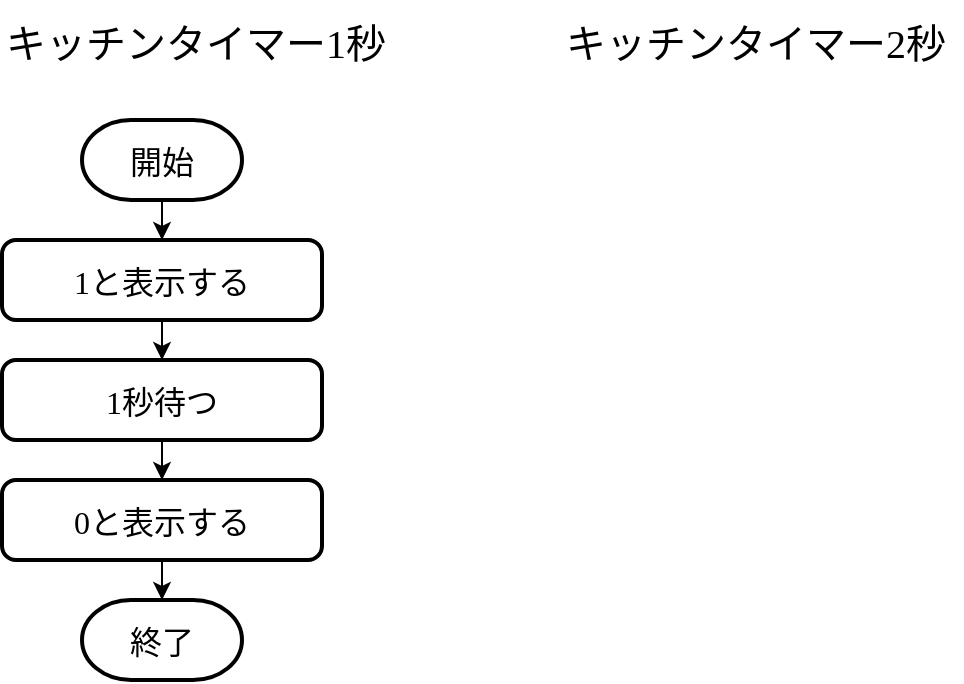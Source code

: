 <mxfile version="21.3.8" type="device">
  <diagram name="ページ1" id="D5p3RVC4t98DR3PqROP9">
    <mxGraphModel dx="794" dy="438" grid="1" gridSize="10" guides="1" tooltips="1" connect="1" arrows="1" fold="1" page="1" pageScale="1" pageWidth="1169" pageHeight="827" math="0" shadow="0">
      <root>
        <mxCell id="0" />
        <mxCell id="1" parent="0" />
        <mxCell id="StKes1Bay4Hae8yV6QAt-6" value="" style="edgeStyle=orthogonalEdgeStyle;rounded=0;orthogonalLoop=1;jettySize=auto;exitX=0.5;exitY=1;exitDx=0;exitDy=0;exitPerimeter=0;fontFamily=BIZ UDPGothic;fontSize=16;" parent="1" source="StKes1Bay4Hae8yV6QAt-1" target="StKes1Bay4Hae8yV6QAt-3" edge="1">
          <mxGeometry relative="1" as="geometry" />
        </mxCell>
        <mxCell id="StKes1Bay4Hae8yV6QAt-1" value="開始" style="strokeWidth=2;shape=mxgraph.flowchart.terminator;fontFamily=BIZ UDPGothic;fontSize=16;" parent="1" vertex="1">
          <mxGeometry x="80" y="100" width="80" height="40" as="geometry" />
        </mxCell>
        <mxCell id="StKes1Bay4Hae8yV6QAt-2" value="終了" style="strokeWidth=2;shape=mxgraph.flowchart.terminator;fontFamily=BIZ UDPGothic;fontSize=16;" parent="1" vertex="1">
          <mxGeometry x="80" y="340" width="80" height="40" as="geometry" />
        </mxCell>
        <mxCell id="StKes1Bay4Hae8yV6QAt-7" value="" style="edgeStyle=orthogonalEdgeStyle;rounded=0;orthogonalLoop=1;jettySize=auto;exitX=0.5;exitY=1;exitDx=0;exitDy=0;entryX=0.5;entryY=0;entryDx=0;entryDy=0;fontFamily=BIZ UDPGothic;fontSize=16;" parent="1" source="StKes1Bay4Hae8yV6QAt-3" target="StKes1Bay4Hae8yV6QAt-4" edge="1">
          <mxGeometry relative="1" as="geometry" />
        </mxCell>
        <mxCell id="StKes1Bay4Hae8yV6QAt-3" value="1と表示する" style="rounded=1;absoluteArcSize=1;arcSize=14;strokeWidth=2;fontFamily=BIZ UDPGothic;fontSize=16;" parent="1" vertex="1">
          <mxGeometry x="40" y="160" width="160" height="40" as="geometry" />
        </mxCell>
        <mxCell id="StKes1Bay4Hae8yV6QAt-8" value="" style="edgeStyle=orthogonalEdgeStyle;rounded=0;orthogonalLoop=1;jettySize=auto;exitX=0.5;exitY=1;exitDx=0;exitDy=0;entryX=0.5;entryY=0;entryDx=0;entryDy=0;fontFamily=BIZ UDPGothic;fontSize=16;" parent="1" source="StKes1Bay4Hae8yV6QAt-4" target="StKes1Bay4Hae8yV6QAt-5" edge="1">
          <mxGeometry relative="1" as="geometry" />
        </mxCell>
        <mxCell id="StKes1Bay4Hae8yV6QAt-4" value="1秒待つ" style="rounded=1;absoluteArcSize=1;arcSize=14;strokeWidth=2;fontFamily=BIZ UDPGothic;fontSize=16;" parent="1" vertex="1">
          <mxGeometry x="40" y="220" width="160" height="40" as="geometry" />
        </mxCell>
        <mxCell id="StKes1Bay4Hae8yV6QAt-9" value="" style="edgeStyle=orthogonalEdgeStyle;rounded=0;orthogonalLoop=1;jettySize=auto;exitX=0.5;exitY=1;exitDx=0;exitDy=0;entryX=0.5;entryY=0;entryDx=0;entryDy=0;entryPerimeter=0;fontFamily=BIZ UDPGothic;fontSize=16;" parent="1" source="StKes1Bay4Hae8yV6QAt-5" target="StKes1Bay4Hae8yV6QAt-2" edge="1">
          <mxGeometry relative="1" as="geometry" />
        </mxCell>
        <mxCell id="StKes1Bay4Hae8yV6QAt-5" value="0と表示する" style="rounded=1;absoluteArcSize=1;arcSize=14;strokeWidth=2;fontFamily=BIZ UDPGothic;fontSize=16;" parent="1" vertex="1">
          <mxGeometry x="40" y="280" width="160" height="40" as="geometry" />
        </mxCell>
        <mxCell id="StKes1Bay4Hae8yV6QAt-12" value="キッチンタイマー2秒" style="text;strokeColor=none;fillColor=none;align=left;verticalAlign=middle;rounded=0;fontFamily=BIZ UDPGothic;fontSize=20;" parent="1" vertex="1">
          <mxGeometry x="320" y="40" width="200" height="40" as="geometry" />
        </mxCell>
        <mxCell id="9aM1dBj8owvEj4xOFZrg-10" value="キッチンタイマー1秒" style="text;strokeColor=none;fillColor=none;align=left;verticalAlign=middle;rounded=0;fontFamily=BIZ UDPGothic;fontSize=20;" parent="1" vertex="1">
          <mxGeometry x="40" y="40" width="200" height="40" as="geometry" />
        </mxCell>
      </root>
    </mxGraphModel>
  </diagram>
</mxfile>

